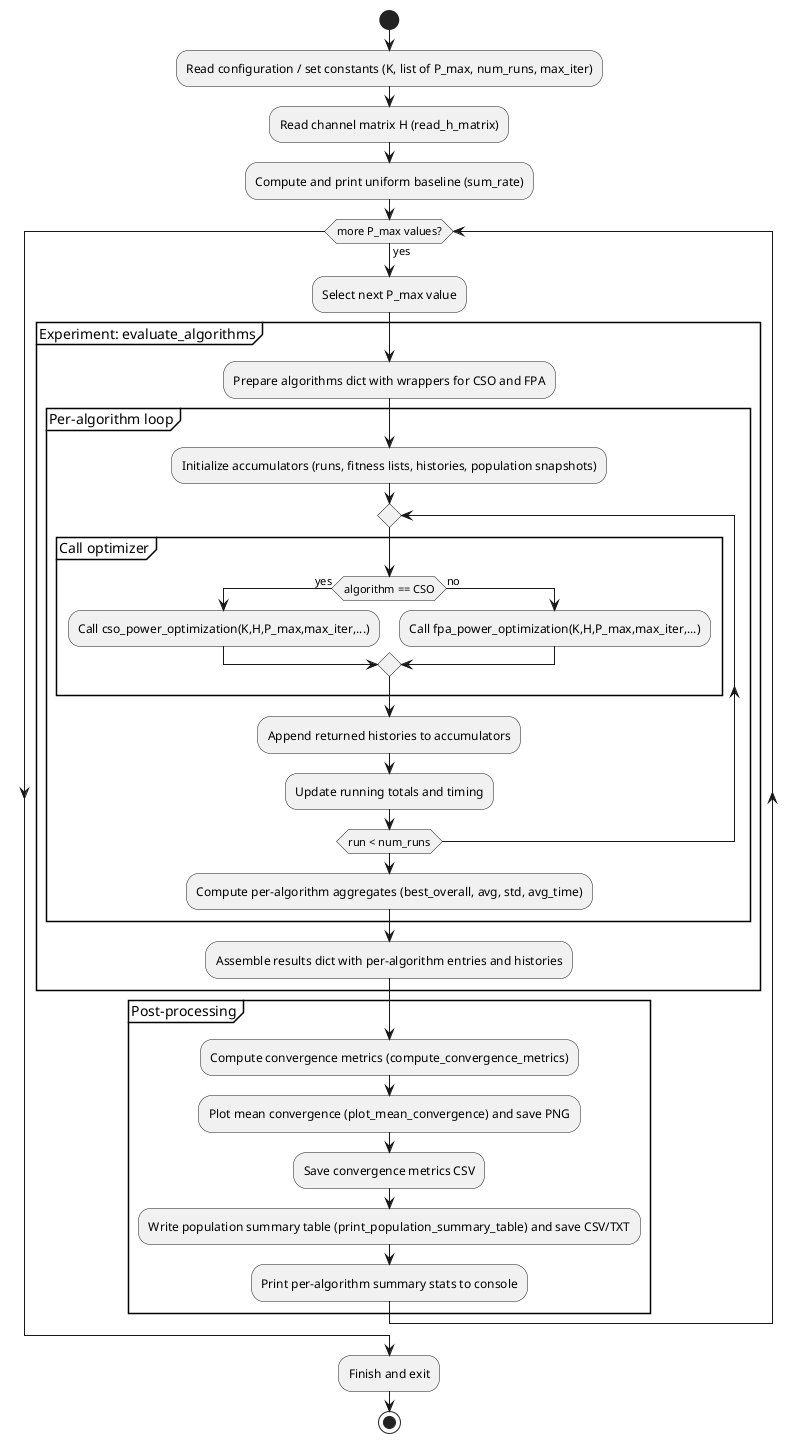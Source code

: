 @startuml
' Detailed activity-style flowchart for CSO_FPA.py
|Main|
start
:Read configuration / set constants (K, list of P_max, num_runs, max_iter);
:Read channel matrix H (read_h_matrix);
:Compute and print uniform baseline (sum_rate);

while (more P_max values?) is (yes)
  :Select next P_max value;
  partition "Experiment: evaluate_algorithms" {
    :Prepare algorithms dict with wrappers for CSO and FPA;
    

    partition "Per-algorithm loop" {
      :Initialize accumulators (runs, fitness lists, histories, population snapshots);
      repeat
        partition "Call optimizer" {
          if (algorithm == CSO) then (yes)
            :Call cso_power_optimization(K,H,P_max,max_iter,...);
            
          else (no)
            :Call fpa_power_optimization(K,H,P_max,max_iter,...);
            
          endif
        }
        :Append returned histories to accumulators;
        :Update running totals and timing;
      repeat while (run < num_runs)
      :Compute per-algorithm aggregates (best_overall, avg, std, avg_time);
    }

    :Assemble results dict with per-algorithm entries and histories;
  }

  partition "Post-processing" {
    :Compute convergence metrics (compute_convergence_metrics);
    :Plot mean convergence (plot_mean_convergence) and save PNG;
    :Save convergence metrics CSV;
    :Write population summary table (print_population_summary_table) and save CSV/TXT;
    :Print per-algorithm summary stats to console;
  }
endwhile

:Finish and exit;
stop
@enduml
